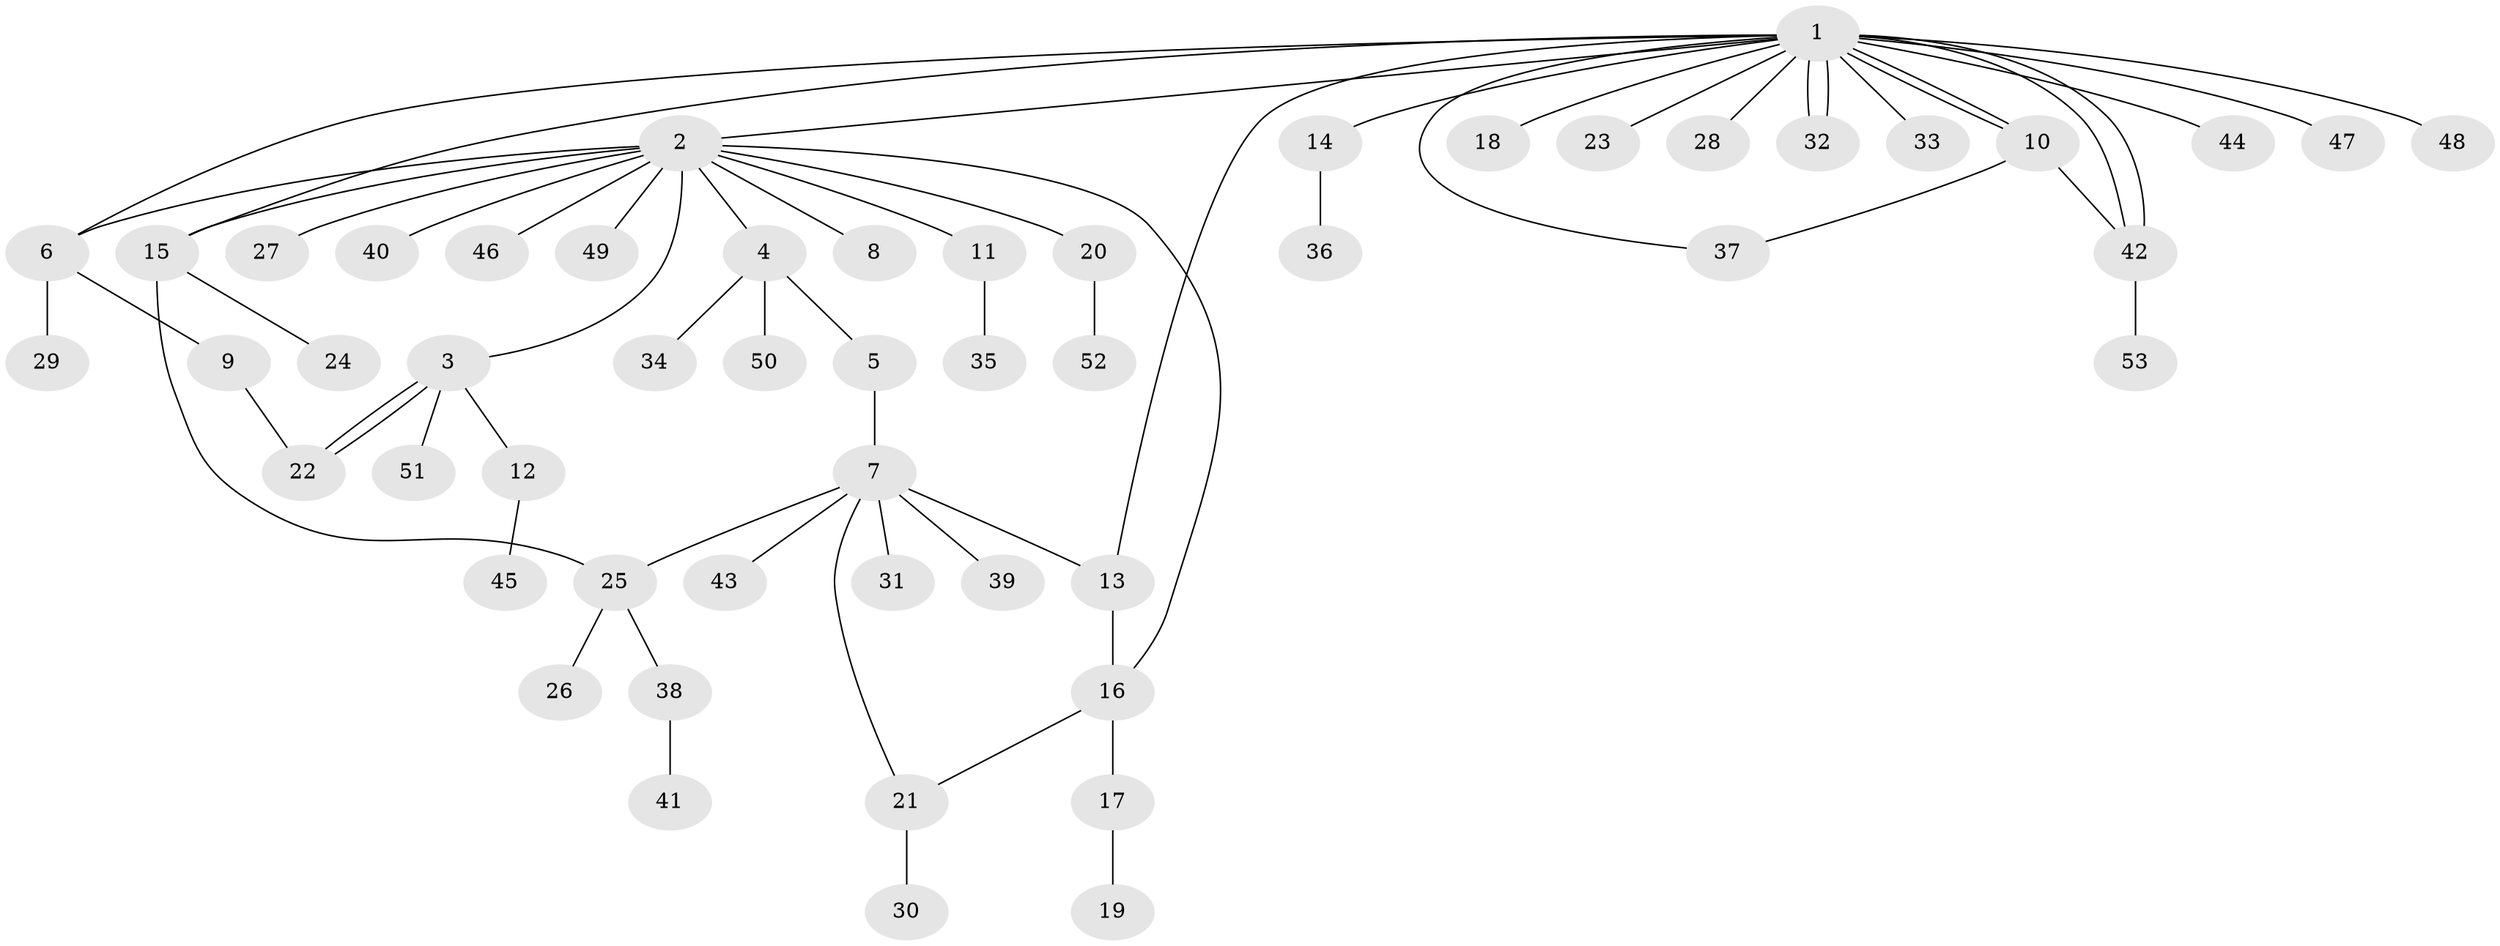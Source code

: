 // Generated by graph-tools (version 1.1) at 2025/01/03/09/25 03:01:45]
// undirected, 53 vertices, 65 edges
graph export_dot {
graph [start="1"]
  node [color=gray90,style=filled];
  1;
  2;
  3;
  4;
  5;
  6;
  7;
  8;
  9;
  10;
  11;
  12;
  13;
  14;
  15;
  16;
  17;
  18;
  19;
  20;
  21;
  22;
  23;
  24;
  25;
  26;
  27;
  28;
  29;
  30;
  31;
  32;
  33;
  34;
  35;
  36;
  37;
  38;
  39;
  40;
  41;
  42;
  43;
  44;
  45;
  46;
  47;
  48;
  49;
  50;
  51;
  52;
  53;
  1 -- 2;
  1 -- 6;
  1 -- 10;
  1 -- 10;
  1 -- 13;
  1 -- 14;
  1 -- 15;
  1 -- 18;
  1 -- 23;
  1 -- 28;
  1 -- 32;
  1 -- 32;
  1 -- 33;
  1 -- 37;
  1 -- 42;
  1 -- 42;
  1 -- 44;
  1 -- 47;
  1 -- 48;
  2 -- 3;
  2 -- 4;
  2 -- 6;
  2 -- 8;
  2 -- 11;
  2 -- 15;
  2 -- 16;
  2 -- 20;
  2 -- 27;
  2 -- 40;
  2 -- 46;
  2 -- 49;
  3 -- 12;
  3 -- 22;
  3 -- 22;
  3 -- 51;
  4 -- 5;
  4 -- 34;
  4 -- 50;
  5 -- 7;
  6 -- 9;
  6 -- 29;
  7 -- 13;
  7 -- 21;
  7 -- 25;
  7 -- 31;
  7 -- 39;
  7 -- 43;
  9 -- 22;
  10 -- 37;
  10 -- 42;
  11 -- 35;
  12 -- 45;
  13 -- 16;
  14 -- 36;
  15 -- 24;
  15 -- 25;
  16 -- 17;
  16 -- 21;
  17 -- 19;
  20 -- 52;
  21 -- 30;
  25 -- 26;
  25 -- 38;
  38 -- 41;
  42 -- 53;
}
